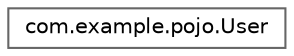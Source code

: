 digraph "Graphical Class Hierarchy"
{
 // LATEX_PDF_SIZE
  bgcolor="transparent";
  edge [fontname=Helvetica,fontsize=10,labelfontname=Helvetica,labelfontsize=10];
  node [fontname=Helvetica,fontsize=10,shape=box,height=0.2,width=0.4];
  rankdir="LR";
  Node0 [label="com.example.pojo.User",height=0.2,width=0.4,color="grey40", fillcolor="white", style="filled",URL="$classcom_1_1example_1_1pojo_1_1_user.html",tooltip=" "];
}
